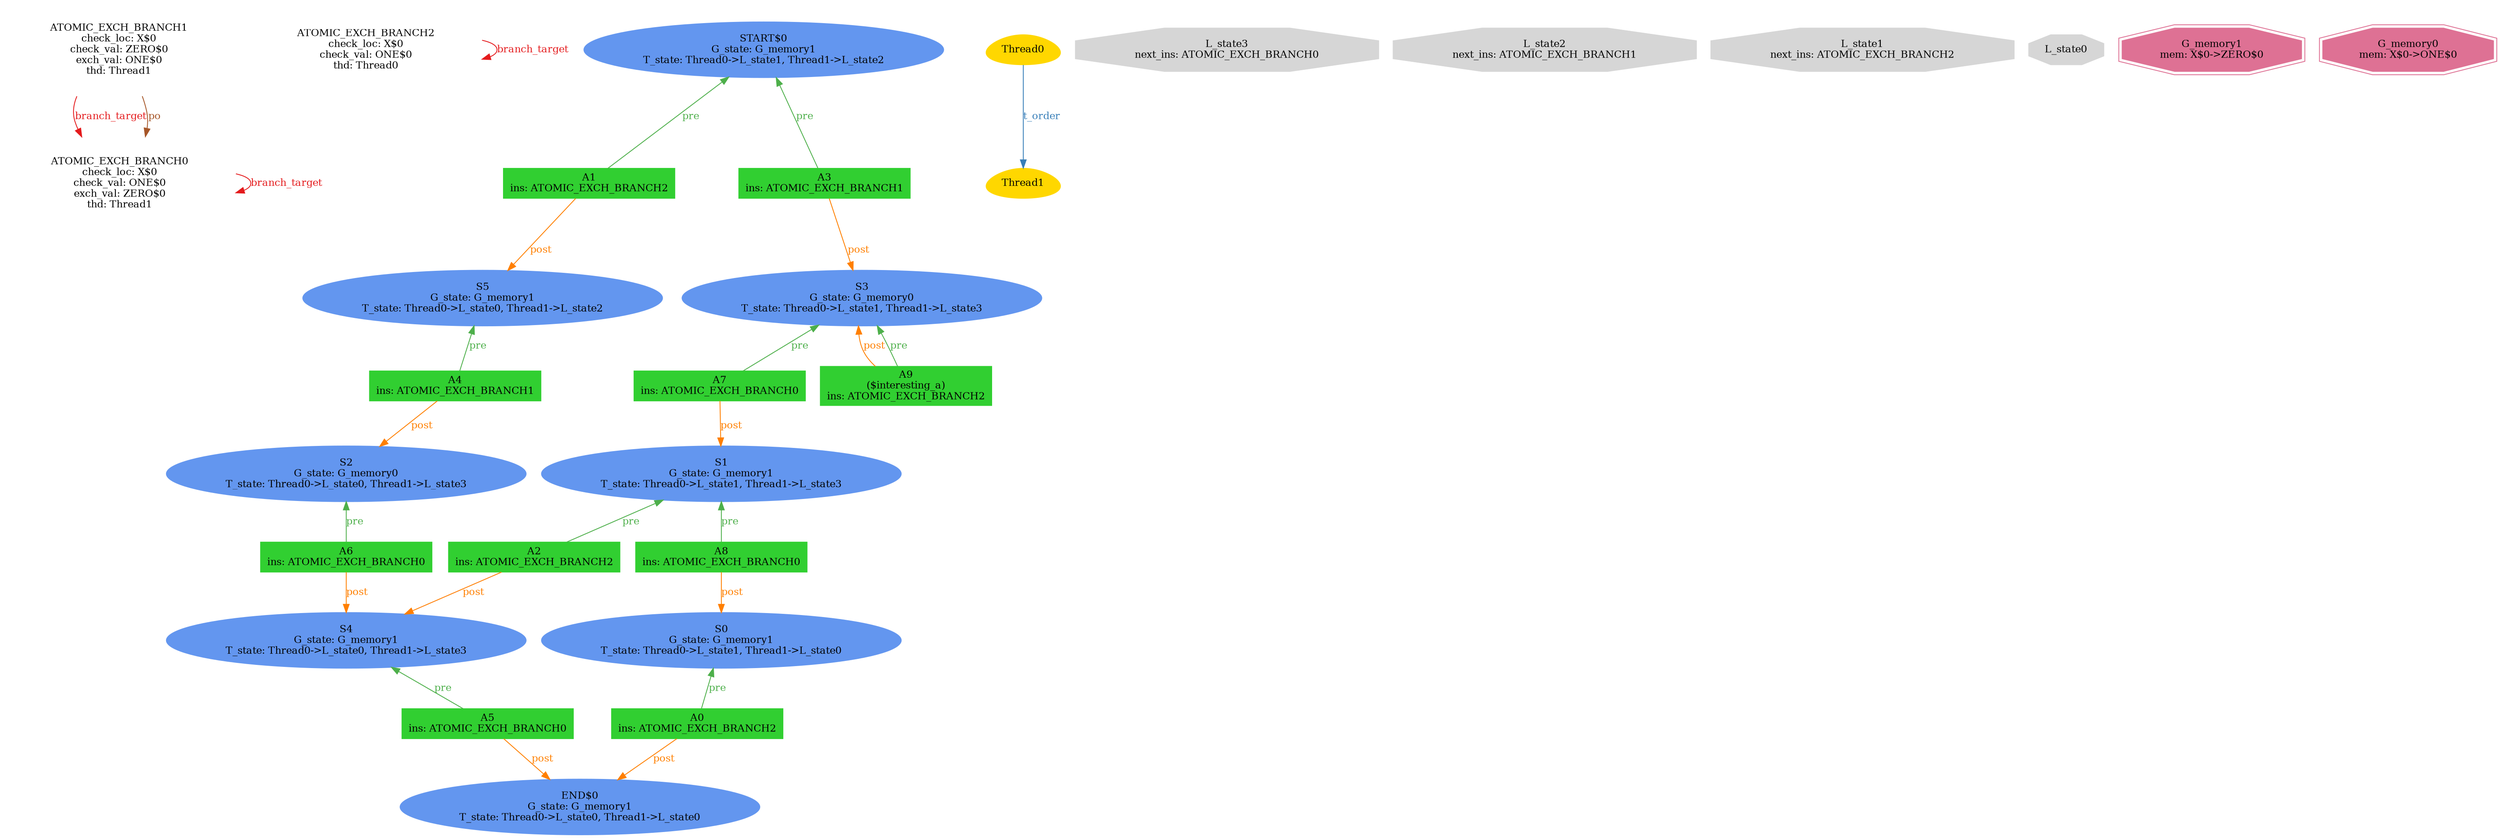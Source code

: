 digraph "graph" {
graph [fontsize=12]
node [fontsize=12]
edge [fontsize=12]
rankdir=TB;
"N23" -> "N23" [uuid = "<ATOMIC_EXCH_BRANCH0, ATOMIC_EXCH_BRANCH0>", color = "#e41a1c", fontcolor = "#e41a1c", style = "solid", label = "branch_target", dir = "forward", weight = "1"]
"N24" -> "N23" [uuid = "<ATOMIC_EXCH_BRANCH1, ATOMIC_EXCH_BRANCH0>", color = "#e41a1c", fontcolor = "#e41a1c", style = "solid", label = "branch_target", dir = "forward", weight = "1"]
"N22" -> "N22" [uuid = "<ATOMIC_EXCH_BRANCH2, ATOMIC_EXCH_BRANCH2>", color = "#e41a1c", fontcolor = "#e41a1c", style = "solid", label = "branch_target", dir = "forward", weight = "1"]
"N24" -> "N23" [uuid = "<ATOMIC_EXCH_BRANCH1, ATOMIC_EXCH_BRANCH0>", color = "#a65628", fontcolor = "#a65628", style = "solid", label = "po", dir = "forward", weight = "1"]
"N17" -> "N8" [uuid = "<A0, END$0>", color = "#ff7f00", fontcolor = "#ff7f00", style = "solid", label = "post", dir = "forward", weight = "1"]
"N15" -> "N14" [uuid = "<A1, S5>", color = "#ff7f00", fontcolor = "#ff7f00", style = "solid", label = "post", dir = "forward", weight = "1"]
"N16" -> "N10" [uuid = "<A2, S4>", color = "#ff7f00", fontcolor = "#ff7f00", style = "solid", label = "post", dir = "forward", weight = "1"]
"N27" -> "N26" [uuid = "<A3, S3>", color = "#ff7f00", fontcolor = "#ff7f00", style = "solid", label = "post", dir = "forward", weight = "1"]
"N13" -> "N12" [uuid = "<A4, S2>", color = "#ff7f00", fontcolor = "#ff7f00", style = "solid", label = "post", dir = "forward", weight = "1"]
"N9" -> "N8" [uuid = "<A5, END$0>", color = "#ff7f00", fontcolor = "#ff7f00", style = "solid", label = "post", dir = "forward", weight = "1"]
"N11" -> "N10" [uuid = "<A6, S4>", color = "#ff7f00", fontcolor = "#ff7f00", style = "solid", label = "post", dir = "forward", weight = "1"]
"N21" -> "N20" [uuid = "<A7, S1>", color = "#ff7f00", fontcolor = "#ff7f00", style = "solid", label = "post", dir = "forward", weight = "1"]
"N19" -> "N18" [uuid = "<A8, S0>", color = "#ff7f00", fontcolor = "#ff7f00", style = "solid", label = "post", dir = "forward", weight = "1"]
"N26" -> "N25" [uuid = "<A9, S3>", color = "#ff7f00", fontcolor = "#ff7f00", style = "solid", label = "post", dir = "back", weight = "1"]
"N18" -> "N17" [uuid = "<A0, S0>", color = "#4daf4a", fontcolor = "#4daf4a", style = "solid", label = "pre", dir = "back", weight = "1"]
"N28" -> "N15" [uuid = "<A1, START$0>", color = "#4daf4a", fontcolor = "#4daf4a", style = "solid", label = "pre", dir = "back", weight = "1"]
"N20" -> "N16" [uuid = "<A2, S1>", color = "#4daf4a", fontcolor = "#4daf4a", style = "solid", label = "pre", dir = "back", weight = "1"]
"N28" -> "N27" [uuid = "<A3, START$0>", color = "#4daf4a", fontcolor = "#4daf4a", style = "solid", label = "pre", dir = "back", weight = "1"]
"N14" -> "N13" [uuid = "<A4, S5>", color = "#4daf4a", fontcolor = "#4daf4a", style = "solid", label = "pre", dir = "back", weight = "1"]
"N10" -> "N9" [uuid = "<A5, S4>", color = "#4daf4a", fontcolor = "#4daf4a", style = "solid", label = "pre", dir = "back", weight = "1"]
"N12" -> "N11" [uuid = "<A6, S2>", color = "#4daf4a", fontcolor = "#4daf4a", style = "solid", label = "pre", dir = "back", weight = "1"]
"N26" -> "N21" [uuid = "<A7, S3>", color = "#4daf4a", fontcolor = "#4daf4a", style = "solid", label = "pre", dir = "back", weight = "1"]
"N20" -> "N19" [uuid = "<A8, S1>", color = "#4daf4a", fontcolor = "#4daf4a", style = "solid", label = "pre", dir = "back", weight = "1"]
"N26" -> "N25" [uuid = "<A9, S3>", color = "#4daf4a", fontcolor = "#4daf4a", style = "solid", label = "pre", dir = "back", weight = "1"]
"N7" -> "N6" [uuid = "<Thread0, Thread1>", color = "#377eb8", fontcolor = "#377eb8", style = "solid", label = "t_order", dir = "forward", weight = "1"]
"N0" [uuid="L_state3", label="L_state3\nnext_ins: ATOMIC_EXCH_BRANCH0", color="#d6d6d6", fontcolor = "#000000", shape = "octagon", style = "filled, solid"]
"N1" [uuid="L_state2", label="L_state2\nnext_ins: ATOMIC_EXCH_BRANCH1", color="#d6d6d6", fontcolor = "#000000", shape = "octagon", style = "filled, solid"]
"N2" [uuid="L_state1", label="L_state1\nnext_ins: ATOMIC_EXCH_BRANCH2", color="#d6d6d6", fontcolor = "#000000", shape = "octagon", style = "filled, solid"]
"N3" [uuid="L_state0", label="L_state0", color="#d6d6d6", fontcolor = "#000000", shape = "octagon", style = "filled, solid"]
"N4" [uuid="G_memory1", label="G_memory1\nmem: X$0->ZERO$0", color="#de7194", fontcolor = "#000000", shape = "doubleoctagon", style = "filled, solid"]
"N5" [uuid="G_memory0", label="G_memory0\nmem: X$0->ONE$0", color="#de7194", fontcolor = "#000000", shape = "doubleoctagon", style = "filled, solid"]
"N6" [uuid="Thread1", label="Thread1", color="#ffd700", fontcolor = "#000000", shape = "egg", style = "filled, solid"]
"N7" [uuid="Thread0", label="Thread0", color="#ffd700", fontcolor = "#000000", shape = "egg", style = "filled, solid"]
"N8" [uuid="END$0", label="END$0\nG_state: G_memory1\nT_state: Thread0->L_state0, Thread1->L_state0", color="#6396ef", fontcolor = "#000000", shape = "ellipse", style = "filled, solid"]
"N9" [uuid="A5", label="A5\nins: ATOMIC_EXCH_BRANCH0", color="#31cf31", fontcolor = "#000000", shape = "box", style = "filled, solid"]
"N10" [uuid="S4", label="S4\nG_state: G_memory1\nT_state: Thread0->L_state0, Thread1->L_state3", color="#6396ef", fontcolor = "#000000", shape = "ellipse", style = "filled, solid"]
"N11" [uuid="A6", label="A6\nins: ATOMIC_EXCH_BRANCH0", color="#31cf31", fontcolor = "#000000", shape = "box", style = "filled, solid"]
"N12" [uuid="S2", label="S2\nG_state: G_memory0\nT_state: Thread0->L_state0, Thread1->L_state3", color="#6396ef", fontcolor = "#000000", shape = "ellipse", style = "filled, solid"]
"N13" [uuid="A4", label="A4\nins: ATOMIC_EXCH_BRANCH1", color="#31cf31", fontcolor = "#000000", shape = "box", style = "filled, solid"]
"N14" [uuid="S5", label="S5\nG_state: G_memory1\nT_state: Thread0->L_state0, Thread1->L_state2", color="#6396ef", fontcolor = "#000000", shape = "ellipse", style = "filled, solid"]
"N15" [uuid="A1", label="A1\nins: ATOMIC_EXCH_BRANCH2", color="#31cf31", fontcolor = "#000000", shape = "box", style = "filled, solid"]
"N16" [uuid="A2", label="A2\nins: ATOMIC_EXCH_BRANCH2", color="#31cf31", fontcolor = "#000000", shape = "box", style = "filled, solid"]
"N17" [uuid="A0", label="A0\nins: ATOMIC_EXCH_BRANCH2", color="#31cf31", fontcolor = "#000000", shape = "box", style = "filled, solid"]
"N18" [uuid="S0", label="S0\nG_state: G_memory1\nT_state: Thread0->L_state1, Thread1->L_state0", color="#6396ef", fontcolor = "#000000", shape = "ellipse", style = "filled, solid"]
"N19" [uuid="A8", label="A8\nins: ATOMIC_EXCH_BRANCH0", color="#31cf31", fontcolor = "#000000", shape = "box", style = "filled, solid"]
"N20" [uuid="S1", label="S1\nG_state: G_memory1\nT_state: Thread0->L_state1, Thread1->L_state3", color="#6396ef", fontcolor = "#000000", shape = "ellipse", style = "filled, solid"]
"N21" [uuid="A7", label="A7\nins: ATOMIC_EXCH_BRANCH0", color="#31cf31", fontcolor = "#000000", shape = "box", style = "filled, solid"]
"N22" [uuid="ATOMIC_EXCH_BRANCH2", label="ATOMIC_EXCH_BRANCH2\ncheck_loc: X$0\ncheck_val: ONE$0\nthd: Thread0", color="#ffffff", fontcolor = "#000000", shape = "octagon", style = "filled, solid"]
"N23" [uuid="ATOMIC_EXCH_BRANCH0", label="ATOMIC_EXCH_BRANCH0\ncheck_loc: X$0\ncheck_val: ONE$0\nexch_val: ZERO$0\nthd: Thread1", color="#ffffff", fontcolor = "#000000", shape = "octagon", style = "filled, solid"]
"N24" [uuid="ATOMIC_EXCH_BRANCH1", label="ATOMIC_EXCH_BRANCH1\ncheck_loc: X$0\ncheck_val: ZERO$0\nexch_val: ONE$0\nthd: Thread1", color="#ffffff", fontcolor = "#000000", shape = "octagon", style = "filled, solid"]
"N25" [uuid="A9", label="A9\n($interesting_a)\nins: ATOMIC_EXCH_BRANCH2", color="#31cf31", fontcolor = "#000000", shape = "box", style = "filled, solid"]
"N26" [uuid="S3", label="S3\nG_state: G_memory0\nT_state: Thread0->L_state1, Thread1->L_state3", color="#6396ef", fontcolor = "#000000", shape = "ellipse", style = "filled, solid"]
"N27" [uuid="A3", label="A3\nins: ATOMIC_EXCH_BRANCH1", color="#31cf31", fontcolor = "#000000", shape = "box", style = "filled, solid"]
"N28" [uuid="START$0", label="START$0\nG_state: G_memory1\nT_state: Thread0->L_state1, Thread1->L_state2", color="#6396ef", fontcolor = "#000000", shape = "ellipse", style = "filled, solid"]
}
